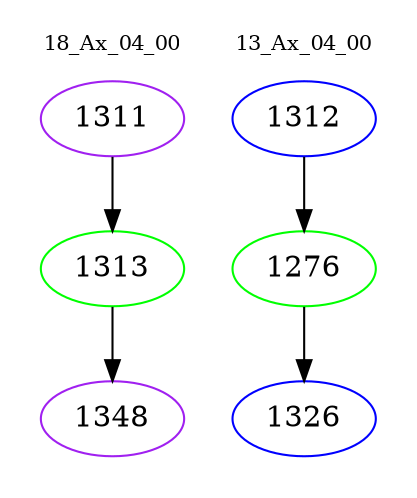 digraph{
subgraph cluster_0 {
color = white
label = "18_Ax_04_00";
fontsize=10;
T0_1311 [label="1311", color="purple"]
T0_1311 -> T0_1313 [color="black"]
T0_1313 [label="1313", color="green"]
T0_1313 -> T0_1348 [color="black"]
T0_1348 [label="1348", color="purple"]
}
subgraph cluster_1 {
color = white
label = "13_Ax_04_00";
fontsize=10;
T1_1312 [label="1312", color="blue"]
T1_1312 -> T1_1276 [color="black"]
T1_1276 [label="1276", color="green"]
T1_1276 -> T1_1326 [color="black"]
T1_1326 [label="1326", color="blue"]
}
}
